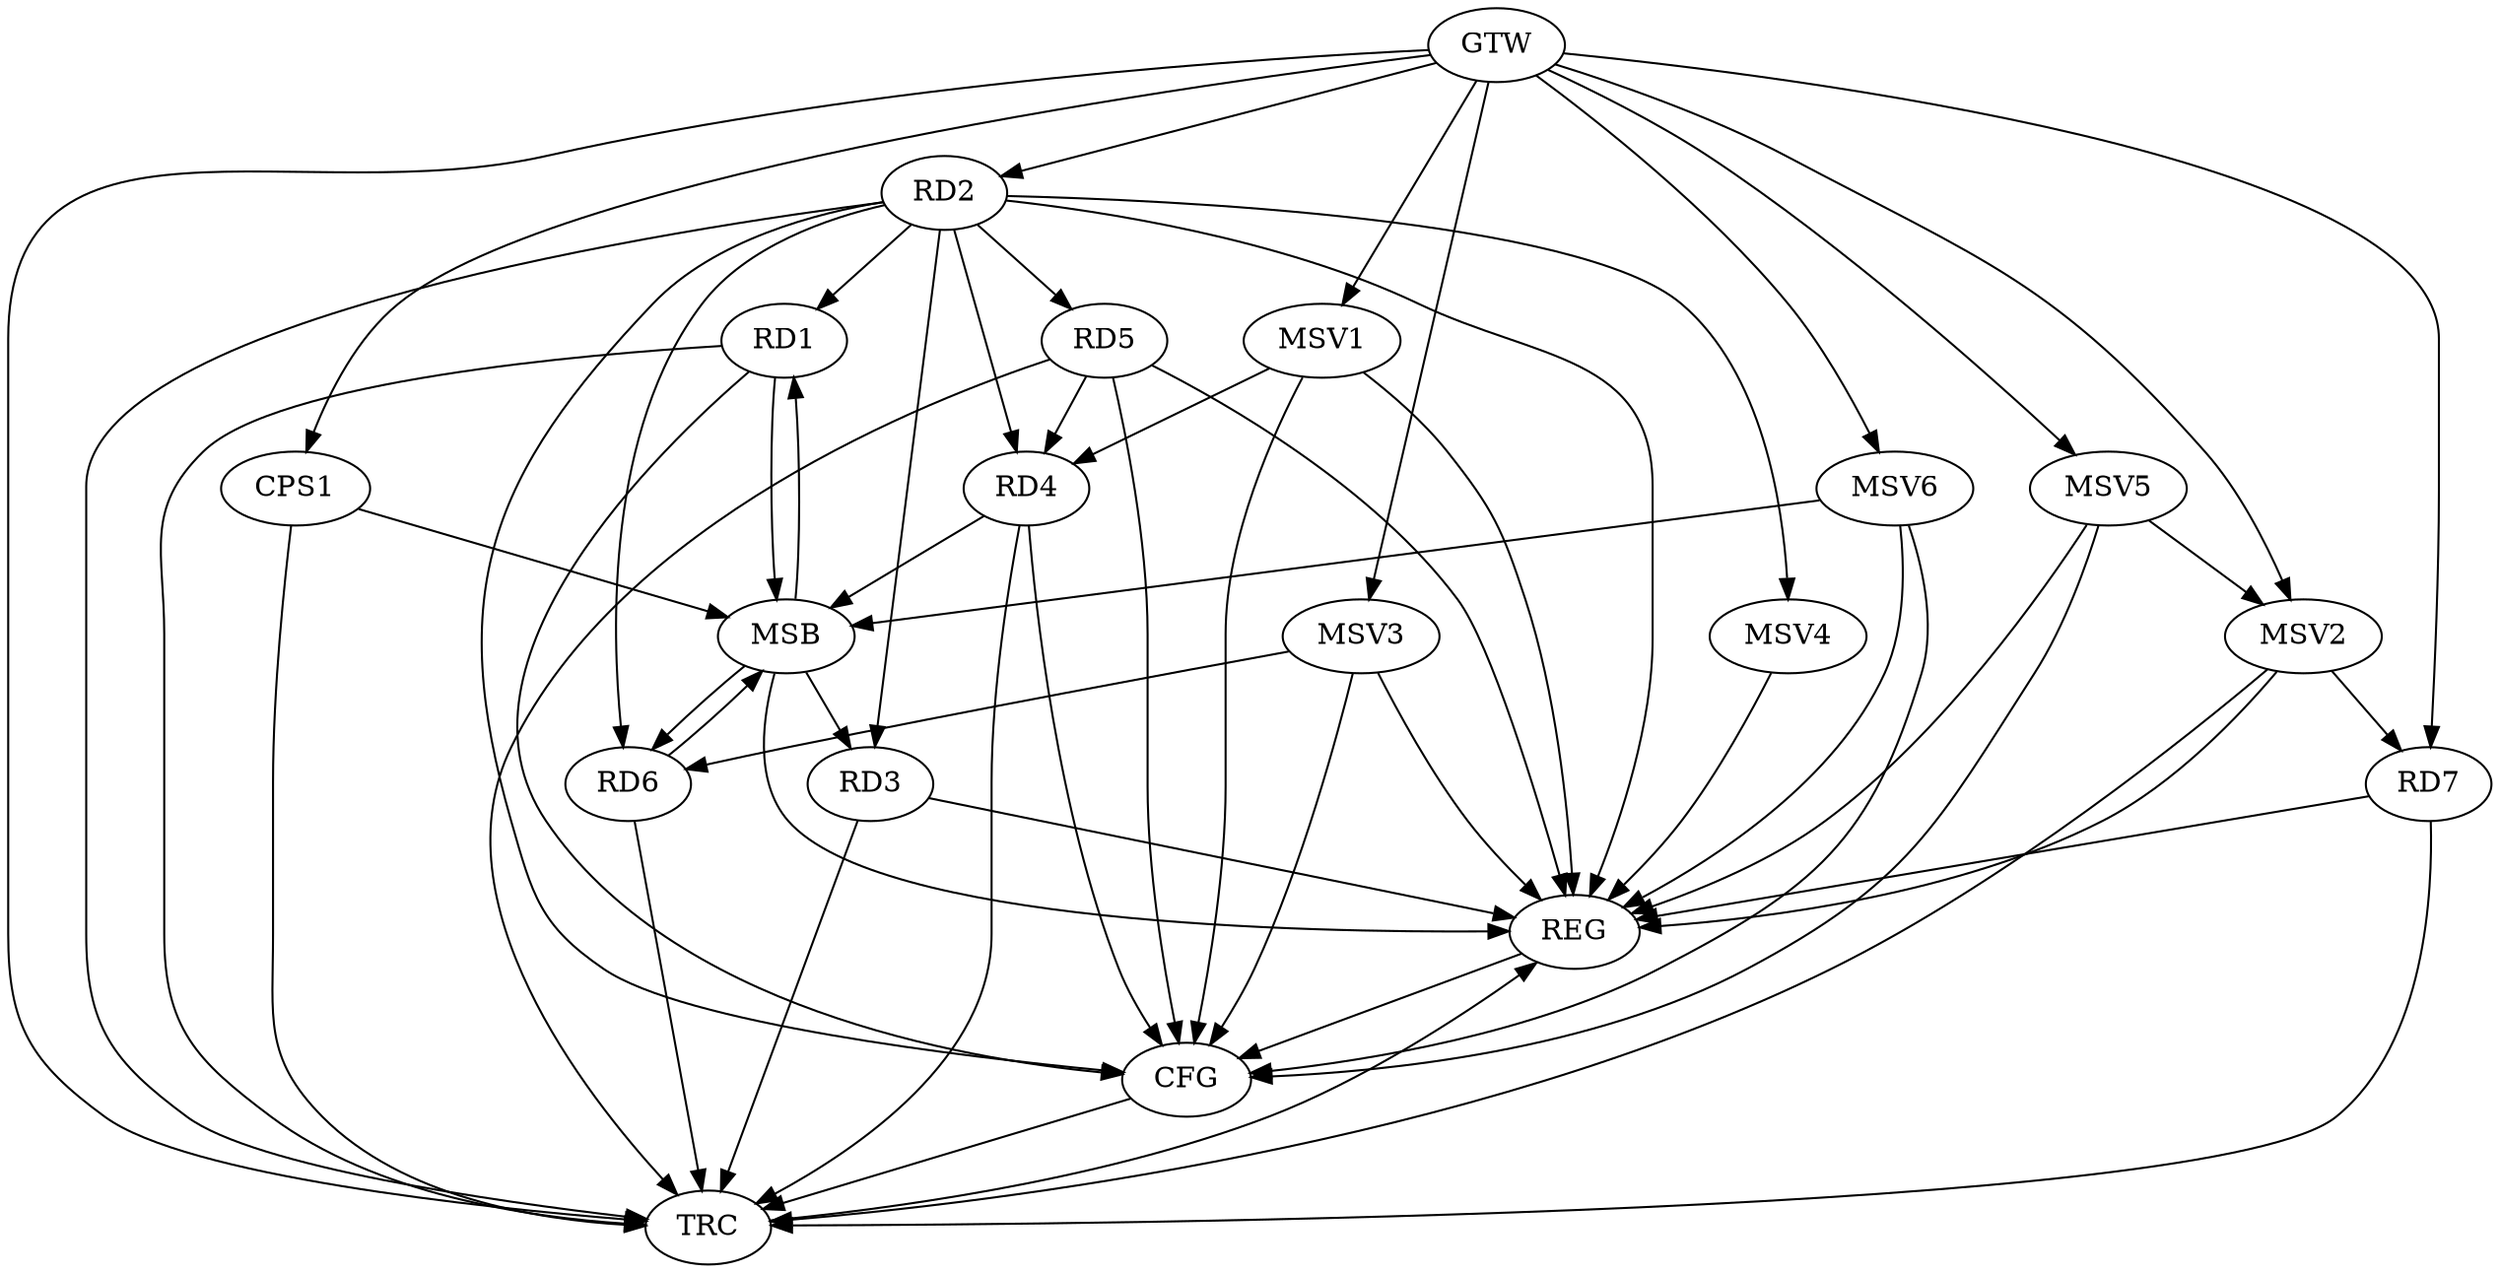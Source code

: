 strict digraph G {
  RD1 [ label="RD1" ];
  RD2 [ label="RD2" ];
  RD3 [ label="RD3" ];
  RD4 [ label="RD4" ];
  RD5 [ label="RD5" ];
  RD6 [ label="RD6" ];
  RD7 [ label="RD7" ];
  CPS1 [ label="CPS1" ];
  GTW [ label="GTW" ];
  REG [ label="REG" ];
  MSB [ label="MSB" ];
  CFG [ label="CFG" ];
  TRC [ label="TRC" ];
  MSV1 [ label="MSV1" ];
  MSV2 [ label="MSV2" ];
  MSV3 [ label="MSV3" ];
  MSV4 [ label="MSV4" ];
  MSV5 [ label="MSV5" ];
  MSV6 [ label="MSV6" ];
  RD2 -> RD1;
  RD2 -> RD6;
  RD5 -> RD4;
  GTW -> RD2;
  GTW -> RD7;
  GTW -> CPS1;
  RD2 -> REG;
  RD3 -> REG;
  RD5 -> REG;
  RD7 -> REG;
  RD1 -> MSB;
  MSB -> REG;
  RD4 -> MSB;
  MSB -> RD1;
  RD6 -> MSB;
  CPS1 -> MSB;
  MSB -> RD3;
  MSB -> RD6;
  RD1 -> CFG;
  RD2 -> CFG;
  RD5 -> CFG;
  RD4 -> CFG;
  REG -> CFG;
  RD1 -> TRC;
  RD2 -> TRC;
  RD3 -> TRC;
  RD4 -> TRC;
  RD5 -> TRC;
  RD6 -> TRC;
  RD7 -> TRC;
  CPS1 -> TRC;
  GTW -> TRC;
  CFG -> TRC;
  TRC -> REG;
  RD2 -> RD3;
  RD2 -> RD4;
  RD2 -> RD5;
  MSV1 -> RD4;
  GTW -> MSV1;
  MSV1 -> REG;
  MSV1 -> CFG;
  MSV2 -> RD7;
  GTW -> MSV2;
  MSV2 -> REG;
  MSV2 -> TRC;
  MSV3 -> RD6;
  GTW -> MSV3;
  MSV3 -> REG;
  MSV3 -> CFG;
  RD2 -> MSV4;
  MSV4 -> REG;
  MSV5 -> MSV2;
  GTW -> MSV5;
  MSV5 -> REG;
  MSV5 -> CFG;
  MSV6 -> MSB;
  GTW -> MSV6;
  MSV6 -> REG;
  MSV6 -> CFG;
}
